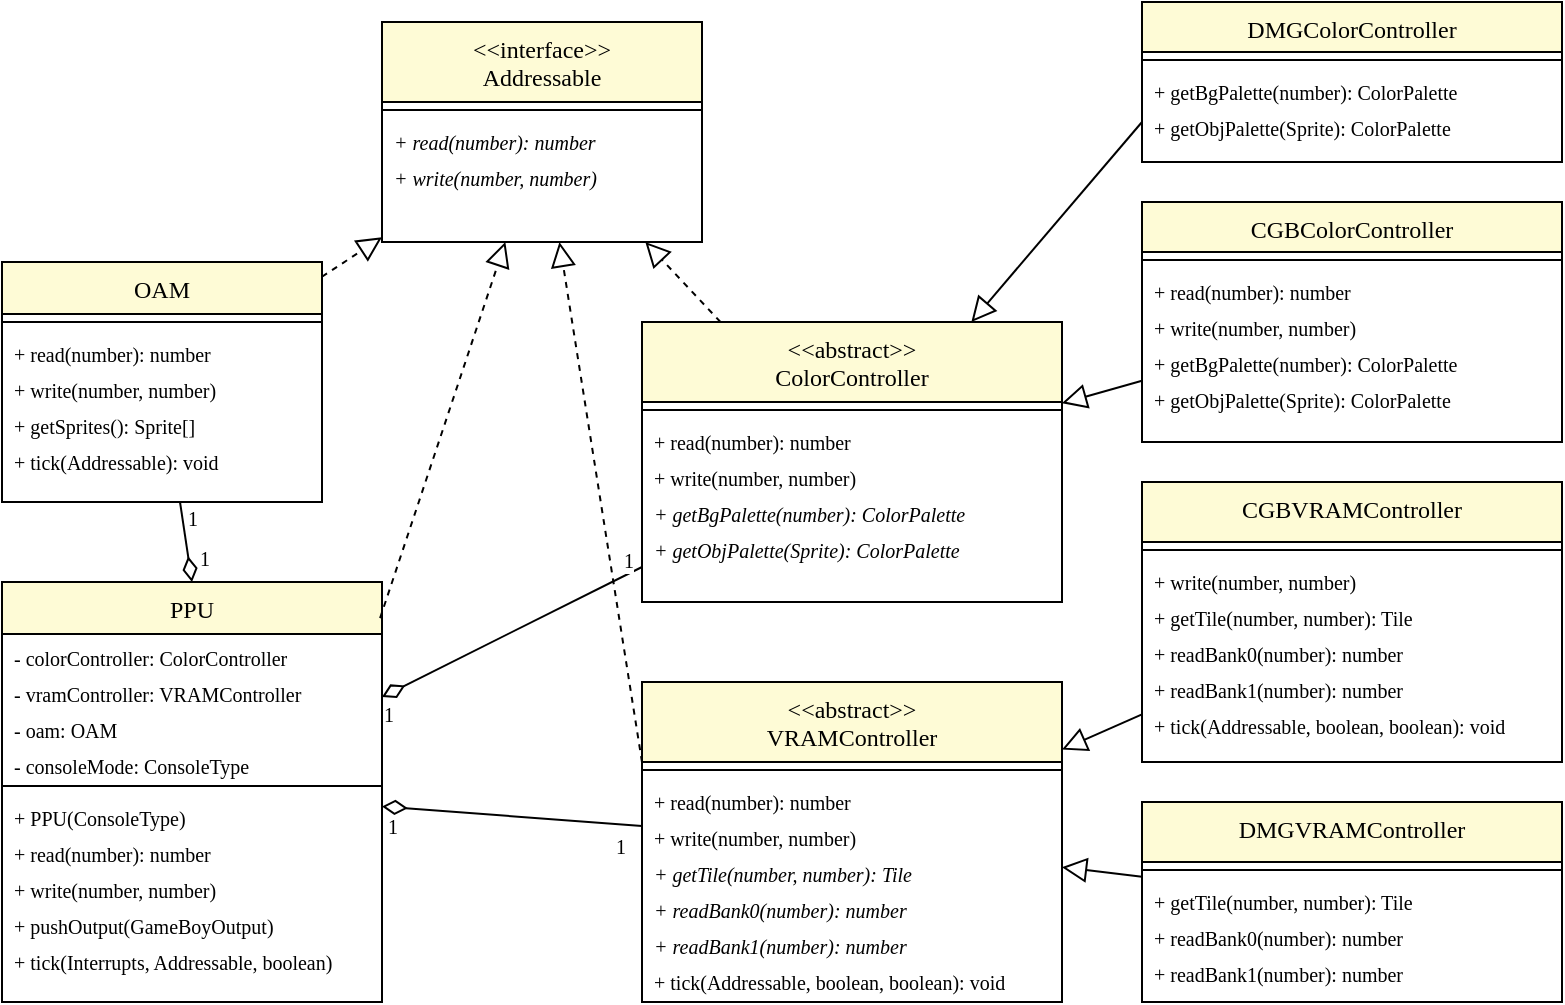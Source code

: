<mxfile version="20.8.16" type="device"><diagram id="C5RBs43oDa-KdzZeNtuy" name="Page-1"><mxGraphModel dx="1122" dy="855" grid="1" gridSize="10" guides="1" tooltips="1" connect="1" arrows="1" fold="1" page="1" pageScale="1" pageWidth="827" pageHeight="1169" math="0" shadow="0"><root><mxCell id="WIyWlLk6GJQsqaUBKTNV-0"/><mxCell id="WIyWlLk6GJQsqaUBKTNV-1" parent="WIyWlLk6GJQsqaUBKTNV-0"/><mxCell id="zkfFHV4jXpPFQw0GAbJ--0" value="&lt;&lt;interface&gt;&gt;&#10;Addressable" style="swimlane;fontStyle=0;align=center;verticalAlign=top;childLayout=stackLayout;horizontal=1;startSize=40;horizontalStack=0;resizeParent=1;resizeLast=0;collapsible=1;marginBottom=0;rounded=0;shadow=0;strokeWidth=1;fillColor=#FEFBD6;fontFamily=CMU Serif;" parent="WIyWlLk6GJQsqaUBKTNV-1" vertex="1"><mxGeometry x="190" y="160" width="160" height="110" as="geometry"><mxRectangle x="230" y="140" width="160" height="26" as="alternateBounds"/></mxGeometry></mxCell><mxCell id="zkfFHV4jXpPFQw0GAbJ--4" value="" style="line;html=1;strokeWidth=1;align=left;verticalAlign=middle;spacingTop=-1;spacingLeft=3;spacingRight=3;rotatable=0;labelPosition=right;points=[];portConstraint=eastwest;fontFamily=CMU Serif;" parent="zkfFHV4jXpPFQw0GAbJ--0" vertex="1"><mxGeometry y="40" width="160" height="8" as="geometry"/></mxCell><mxCell id="zkfFHV4jXpPFQw0GAbJ--5" value="+ read(number): number" style="text;align=left;verticalAlign=top;spacingLeft=4;spacingRight=4;overflow=hidden;rotatable=0;points=[[0,0.5],[1,0.5]];portConstraint=eastwest;fontSize=10;spacingTop=0;fontStyle=2;fontFamily=CMU Serif;" parent="zkfFHV4jXpPFQw0GAbJ--0" vertex="1"><mxGeometry y="48" width="160" height="18" as="geometry"/></mxCell><mxCell id="a1hHBw3XuL8nxydlDdLJ-0" value="+ write(number, number)" style="text;align=left;verticalAlign=top;spacingLeft=4;spacingRight=4;overflow=hidden;rotatable=0;points=[[0,0.5],[1,0.5]];portConstraint=eastwest;fontSize=10;fontStyle=2;fontFamily=CMU Serif;" parent="zkfFHV4jXpPFQw0GAbJ--0" vertex="1"><mxGeometry y="66" width="160" height="18" as="geometry"/></mxCell><mxCell id="a1hHBw3XuL8nxydlDdLJ-86" style="rounded=0;orthogonalLoop=1;jettySize=auto;html=1;exitX=0.5;exitY=0;exitDx=0;exitDy=0;fontSize=10;endArrow=none;endFill=0;endSize=10;startArrow=diamondThin;startFill=0;startSize=10;fontFamily=CMU Serif;" parent="WIyWlLk6GJQsqaUBKTNV-1" source="zkfFHV4jXpPFQw0GAbJ--6" target="a1hHBw3XuL8nxydlDdLJ-6" edge="1"><mxGeometry relative="1" as="geometry"/></mxCell><mxCell id="a1hHBw3XuL8nxydlDdLJ-102" value="1" style="edgeLabel;html=1;align=center;verticalAlign=middle;resizable=0;points=[];fontSize=10;fontFamily=CMU Serif;" parent="a1hHBw3XuL8nxydlDdLJ-86" vertex="1" connectable="0"><mxGeometry x="-0.944" y="1" relative="1" as="geometry"><mxPoint x="7" y="-11" as="offset"/></mxGeometry></mxCell><mxCell id="a1hHBw3XuL8nxydlDdLJ-103" value="1" style="edgeLabel;html=1;align=center;verticalAlign=middle;resizable=0;points=[];fontSize=10;fontFamily=CMU Serif;" parent="a1hHBw3XuL8nxydlDdLJ-86" vertex="1" connectable="0"><mxGeometry x="0.964" relative="1" as="geometry"><mxPoint x="6" y="7" as="offset"/></mxGeometry></mxCell><mxCell id="zkfFHV4jXpPFQw0GAbJ--6" value="PPU" style="swimlane;fontStyle=0;align=center;verticalAlign=top;childLayout=stackLayout;horizontal=1;startSize=26;horizontalStack=0;resizeParent=1;resizeLast=0;collapsible=1;marginBottom=0;rounded=0;shadow=0;strokeWidth=1;fillColor=#FEFBD6;fontFamily=CMU Serif;" parent="WIyWlLk6GJQsqaUBKTNV-1" vertex="1"><mxGeometry y="440" width="190" height="210" as="geometry"><mxRectangle x="130" y="380" width="160" height="26" as="alternateBounds"/></mxGeometry></mxCell><mxCell id="a1hHBw3XuL8nxydlDdLJ-76" value="- colorController: ColorController" style="text;align=left;verticalAlign=top;spacingLeft=4;spacingRight=4;overflow=hidden;rotatable=0;points=[[0,0.5],[1,0.5]];portConstraint=eastwest;fontSize=10;fontFamily=CMU Serif;" parent="zkfFHV4jXpPFQw0GAbJ--6" vertex="1"><mxGeometry y="26" width="190" height="18" as="geometry"/></mxCell><mxCell id="a1hHBw3XuL8nxydlDdLJ-78" value="- vramController: VRAMController" style="text;align=left;verticalAlign=top;spacingLeft=4;spacingRight=4;overflow=hidden;rotatable=0;points=[[0,0.5],[1,0.5]];portConstraint=eastwest;fontSize=10;fontFamily=CMU Serif;" parent="zkfFHV4jXpPFQw0GAbJ--6" vertex="1"><mxGeometry y="44" width="190" height="18" as="geometry"/></mxCell><mxCell id="a1hHBw3XuL8nxydlDdLJ-77" value="- oam: OAM" style="text;align=left;verticalAlign=top;spacingLeft=4;spacingRight=4;overflow=hidden;rotatable=0;points=[[0,0.5],[1,0.5]];portConstraint=eastwest;fontSize=10;fontFamily=CMU Serif;" parent="zkfFHV4jXpPFQw0GAbJ--6" vertex="1"><mxGeometry y="62" width="190" height="18" as="geometry"/></mxCell><mxCell id="a1hHBw3XuL8nxydlDdLJ-79" value="- consoleMode: ConsoleType" style="text;align=left;verticalAlign=top;spacingLeft=4;spacingRight=4;overflow=hidden;rotatable=0;points=[[0,0.5],[1,0.5]];portConstraint=eastwest;fontSize=10;fontFamily=CMU Serif;" parent="zkfFHV4jXpPFQw0GAbJ--6" vertex="1"><mxGeometry y="80" width="190" height="18" as="geometry"/></mxCell><mxCell id="zkfFHV4jXpPFQw0GAbJ--9" value="" style="line;html=1;strokeWidth=1;align=left;verticalAlign=middle;spacingTop=-1;spacingLeft=3;spacingRight=3;rotatable=0;labelPosition=right;points=[];portConstraint=eastwest;fontFamily=CMU Serif;" parent="zkfFHV4jXpPFQw0GAbJ--6" vertex="1"><mxGeometry y="98" width="190" height="8" as="geometry"/></mxCell><mxCell id="a1hHBw3XuL8nxydlDdLJ-74" value="+ PPU(ConsoleType)" style="text;align=left;verticalAlign=top;spacingLeft=4;spacingRight=4;overflow=hidden;rotatable=0;points=[[0,0.5],[1,0.5]];portConstraint=eastwest;fontSize=10;spacingTop=0;fontFamily=CMU Serif;" parent="zkfFHV4jXpPFQw0GAbJ--6" vertex="1"><mxGeometry y="106" width="190" height="18" as="geometry"/></mxCell><mxCell id="a1hHBw3XuL8nxydlDdLJ-70" value="+ read(number): number" style="text;align=left;verticalAlign=top;spacingLeft=4;spacingRight=4;overflow=hidden;rotatable=0;points=[[0,0.5],[1,0.5]];portConstraint=eastwest;fontSize=10;spacingTop=0;fontFamily=CMU Serif;" parent="zkfFHV4jXpPFQw0GAbJ--6" vertex="1"><mxGeometry y="124" width="190" height="18" as="geometry"/></mxCell><mxCell id="a1hHBw3XuL8nxydlDdLJ-71" value="+ write(number, number)" style="text;align=left;verticalAlign=top;spacingLeft=4;spacingRight=4;overflow=hidden;rotatable=0;points=[[0,0.5],[1,0.5]];portConstraint=eastwest;fontSize=10;fontFamily=CMU Serif;" parent="zkfFHV4jXpPFQw0GAbJ--6" vertex="1"><mxGeometry y="142" width="190" height="18" as="geometry"/></mxCell><mxCell id="a1hHBw3XuL8nxydlDdLJ-72" value="+ pushOutput(GameBoyOutput)" style="text;align=left;verticalAlign=top;spacingLeft=4;spacingRight=4;overflow=hidden;rotatable=0;points=[[0,0.5],[1,0.5]];portConstraint=eastwest;fontSize=10;fontFamily=CMU Serif;" parent="zkfFHV4jXpPFQw0GAbJ--6" vertex="1"><mxGeometry y="160" width="190" height="18" as="geometry"/></mxCell><mxCell id="a1hHBw3XuL8nxydlDdLJ-73" value="+ tick(Interrupts, Addressable, boolean)" style="text;align=left;verticalAlign=top;spacingLeft=4;spacingRight=4;overflow=hidden;rotatable=0;points=[[0,0.5],[1,0.5]];portConstraint=eastwest;fontSize=10;fontFamily=CMU Serif;" parent="zkfFHV4jXpPFQw0GAbJ--6" vertex="1"><mxGeometry y="178" width="190" height="18" as="geometry"/></mxCell><mxCell id="zkfFHV4jXpPFQw0GAbJ--12" value="" style="endArrow=block;endSize=10;endFill=0;shadow=0;strokeWidth=1;rounded=0;elbow=vertical;dashed=1;exitX=0.995;exitY=0.086;exitDx=0;exitDy=0;exitPerimeter=0;fontFamily=CMU Serif;" parent="WIyWlLk6GJQsqaUBKTNV-1" source="zkfFHV4jXpPFQw0GAbJ--6" target="zkfFHV4jXpPFQw0GAbJ--0" edge="1"><mxGeometry width="160" relative="1" as="geometry"><mxPoint x="240" y="133" as="sourcePoint"/><mxPoint x="240" y="133" as="targetPoint"/></mxGeometry></mxCell><mxCell id="zkfFHV4jXpPFQw0GAbJ--13" value="&lt;&lt;abstract&gt;&gt;&#10;ColorController" style="swimlane;fontStyle=0;align=center;verticalAlign=top;childLayout=stackLayout;horizontal=1;startSize=40;horizontalStack=0;resizeParent=1;resizeLast=0;collapsible=1;marginBottom=0;rounded=0;shadow=0;strokeWidth=1;fillColor=#FEFBD6;fontFamily=CMU Serif;" parent="WIyWlLk6GJQsqaUBKTNV-1" vertex="1"><mxGeometry x="320" y="310" width="210" height="140" as="geometry"><mxRectangle x="340" y="380" width="170" height="26" as="alternateBounds"/></mxGeometry></mxCell><mxCell id="zkfFHV4jXpPFQw0GAbJ--15" value="" style="line;html=1;strokeWidth=1;align=left;verticalAlign=middle;spacingTop=-1;spacingLeft=3;spacingRight=3;rotatable=0;labelPosition=right;points=[];portConstraint=eastwest;fontFamily=CMU Serif;" parent="zkfFHV4jXpPFQw0GAbJ--13" vertex="1"><mxGeometry y="40" width="210" height="8" as="geometry"/></mxCell><mxCell id="a1hHBw3XuL8nxydlDdLJ-20" value="+ read(number): number" style="text;align=left;verticalAlign=top;spacingLeft=4;spacingRight=4;overflow=hidden;rotatable=0;points=[[0,0.5],[1,0.5]];portConstraint=eastwest;fontSize=10;fontFamily=CMU Serif;" parent="zkfFHV4jXpPFQw0GAbJ--13" vertex="1"><mxGeometry y="48" width="210" height="18" as="geometry"/></mxCell><mxCell id="a1hHBw3XuL8nxydlDdLJ-21" value="+ write(number, number)" style="text;align=left;verticalAlign=top;spacingLeft=4;spacingRight=4;overflow=hidden;rotatable=0;points=[[0,0.5],[1,0.5]];portConstraint=eastwest;fontSize=10;fontFamily=CMU Serif;" parent="zkfFHV4jXpPFQw0GAbJ--13" vertex="1"><mxGeometry y="66" width="210" height="18" as="geometry"/></mxCell><mxCell id="a1hHBw3XuL8nxydlDdLJ-22" value="+ getBgPalette(number): ColorPalette" style="text;align=left;verticalAlign=top;spacingLeft=4;spacingRight=4;overflow=hidden;rotatable=0;points=[[0,0.5],[1,0.5]];portConstraint=eastwest;fontSize=10;fontStyle=2;fontFamily=CMU Serif;" parent="zkfFHV4jXpPFQw0GAbJ--13" vertex="1"><mxGeometry y="84" width="210" height="18" as="geometry"/></mxCell><mxCell id="a1hHBw3XuL8nxydlDdLJ-23" value="+ getObjPalette(Sprite): ColorPalette" style="text;align=left;verticalAlign=top;spacingLeft=4;spacingRight=4;overflow=hidden;rotatable=0;points=[[0,0.5],[1,0.5]];portConstraint=eastwest;fontSize=10;fontStyle=2;fontFamily=CMU Serif;" parent="zkfFHV4jXpPFQw0GAbJ--13" vertex="1"><mxGeometry y="102" width="210" height="18" as="geometry"/></mxCell><mxCell id="zkfFHV4jXpPFQw0GAbJ--16" value="" style="endArrow=block;endSize=10;endFill=0;shadow=0;strokeWidth=1;rounded=0;elbow=vertical;dashed=1;fontFamily=CMU Serif;" parent="WIyWlLk6GJQsqaUBKTNV-1" source="zkfFHV4jXpPFQw0GAbJ--13" target="zkfFHV4jXpPFQw0GAbJ--0" edge="1"><mxGeometry width="160" relative="1" as="geometry"><mxPoint x="250" y="303" as="sourcePoint"/><mxPoint x="350" y="201" as="targetPoint"/></mxGeometry></mxCell><mxCell id="a1hHBw3XuL8nxydlDdLJ-3" value="&lt;&lt;abstract&gt;&gt;&#10;VRAMController" style="swimlane;fontStyle=0;align=center;verticalAlign=top;childLayout=stackLayout;horizontal=1;startSize=40;horizontalStack=0;resizeParent=1;resizeLast=0;collapsible=1;marginBottom=0;rounded=0;shadow=0;strokeWidth=1;fillColor=#FEFBD6;fontFamily=CMU Serif;" parent="WIyWlLk6GJQsqaUBKTNV-1" vertex="1"><mxGeometry x="320" y="490" width="210" height="160" as="geometry"><mxRectangle x="340" y="380" width="170" height="26" as="alternateBounds"/></mxGeometry></mxCell><mxCell id="a1hHBw3XuL8nxydlDdLJ-5" value="" style="line;html=1;strokeWidth=1;align=left;verticalAlign=middle;spacingTop=-1;spacingLeft=3;spacingRight=3;rotatable=0;labelPosition=right;points=[];portConstraint=eastwest;fontFamily=CMU Serif;" parent="a1hHBw3XuL8nxydlDdLJ-3" vertex="1"><mxGeometry y="40" width="210" height="8" as="geometry"/></mxCell><mxCell id="a1hHBw3XuL8nxydlDdLJ-24" value="+ read(number): number" style="text;align=left;verticalAlign=top;spacingLeft=4;spacingRight=4;overflow=hidden;rotatable=0;points=[[0,0.5],[1,0.5]];portConstraint=eastwest;fontSize=10;fontFamily=CMU Serif;" parent="a1hHBw3XuL8nxydlDdLJ-3" vertex="1"><mxGeometry y="48" width="210" height="18" as="geometry"/></mxCell><mxCell id="a1hHBw3XuL8nxydlDdLJ-25" value="+ write(number, number)" style="text;align=left;verticalAlign=top;spacingLeft=4;spacingRight=4;overflow=hidden;rotatable=0;points=[[0,0.5],[1,0.5]];portConstraint=eastwest;fontSize=10;fontFamily=CMU Serif;" parent="a1hHBw3XuL8nxydlDdLJ-3" vertex="1"><mxGeometry y="66" width="210" height="18" as="geometry"/></mxCell><mxCell id="a1hHBw3XuL8nxydlDdLJ-26" value="+ getTile(number, number): Tile" style="text;align=left;verticalAlign=top;spacingLeft=4;spacingRight=4;overflow=hidden;rotatable=0;points=[[0,0.5],[1,0.5]];portConstraint=eastwest;fontSize=10;fontStyle=2;fontFamily=CMU Serif;" parent="a1hHBw3XuL8nxydlDdLJ-3" vertex="1"><mxGeometry y="84" width="210" height="18" as="geometry"/></mxCell><mxCell id="a1hHBw3XuL8nxydlDdLJ-27" value="+ readBank0(number): number" style="text;align=left;verticalAlign=top;spacingLeft=4;spacingRight=4;overflow=hidden;rotatable=0;points=[[0,0.5],[1,0.5]];portConstraint=eastwest;fontSize=10;fontStyle=2;fontFamily=CMU Serif;" parent="a1hHBw3XuL8nxydlDdLJ-3" vertex="1"><mxGeometry y="102" width="210" height="18" as="geometry"/></mxCell><mxCell id="a1hHBw3XuL8nxydlDdLJ-28" value="+ readBank1(number): number" style="text;align=left;verticalAlign=top;spacingLeft=4;spacingRight=4;overflow=hidden;rotatable=0;points=[[0,0.5],[1,0.5]];portConstraint=eastwest;fontSize=10;fontStyle=2;fontFamily=CMU Serif;" parent="a1hHBw3XuL8nxydlDdLJ-3" vertex="1"><mxGeometry y="120" width="210" height="18" as="geometry"/></mxCell><mxCell id="a1hHBw3XuL8nxydlDdLJ-29" value="+ tick(Addressable, boolean, boolean): void" style="text;align=left;verticalAlign=top;spacingLeft=4;spacingRight=4;overflow=hidden;rotatable=0;points=[[0,0.5],[1,0.5]];portConstraint=eastwest;fontSize=10;fontFamily=CMU Serif;" parent="a1hHBw3XuL8nxydlDdLJ-3" vertex="1"><mxGeometry y="138" width="210" height="18" as="geometry"/></mxCell><mxCell id="a1hHBw3XuL8nxydlDdLJ-6" value="OAM" style="swimlane;fontStyle=0;align=center;verticalAlign=top;childLayout=stackLayout;horizontal=1;startSize=26;horizontalStack=0;resizeParent=1;resizeLast=0;collapsible=1;marginBottom=0;rounded=0;shadow=0;strokeWidth=1;fillColor=#FEFBD6;fontFamily=CMU Serif;" parent="WIyWlLk6GJQsqaUBKTNV-1" vertex="1"><mxGeometry y="280" width="160" height="120" as="geometry"><mxRectangle x="340" y="380" width="170" height="26" as="alternateBounds"/></mxGeometry></mxCell><mxCell id="a1hHBw3XuL8nxydlDdLJ-8" value="" style="line;html=1;strokeWidth=1;align=left;verticalAlign=middle;spacingTop=-1;spacingLeft=3;spacingRight=3;rotatable=0;labelPosition=right;points=[];portConstraint=eastwest;fontFamily=CMU Serif;" parent="a1hHBw3XuL8nxydlDdLJ-6" vertex="1"><mxGeometry y="26" width="160" height="8" as="geometry"/></mxCell><mxCell id="a1hHBw3XuL8nxydlDdLJ-30" value="+ read(number): number" style="text;align=left;verticalAlign=top;spacingLeft=4;spacingRight=4;overflow=hidden;rotatable=0;points=[[0,0.5],[1,0.5]];portConstraint=eastwest;fontSize=10;fontFamily=CMU Serif;" parent="a1hHBw3XuL8nxydlDdLJ-6" vertex="1"><mxGeometry y="34" width="160" height="18" as="geometry"/></mxCell><mxCell id="a1hHBw3XuL8nxydlDdLJ-31" value="+ write(number, number)" style="text;align=left;verticalAlign=top;spacingLeft=4;spacingRight=4;overflow=hidden;rotatable=0;points=[[0,0.5],[1,0.5]];portConstraint=eastwest;fontSize=10;fontFamily=CMU Serif;" parent="a1hHBw3XuL8nxydlDdLJ-6" vertex="1"><mxGeometry y="52" width="160" height="18" as="geometry"/></mxCell><mxCell id="a1hHBw3XuL8nxydlDdLJ-33" value="+ getSprites(): Sprite[]" style="text;align=left;verticalAlign=top;spacingLeft=4;spacingRight=4;overflow=hidden;rotatable=0;points=[[0,0.5],[1,0.5]];portConstraint=eastwest;fontSize=10;fontFamily=CMU Serif;" parent="a1hHBw3XuL8nxydlDdLJ-6" vertex="1"><mxGeometry y="70" width="160" height="18" as="geometry"/></mxCell><mxCell id="a1hHBw3XuL8nxydlDdLJ-32" value="+ tick(Addressable): void" style="text;align=left;verticalAlign=top;spacingLeft=4;spacingRight=4;overflow=hidden;rotatable=0;points=[[0,0.5],[1,0.5]];portConstraint=eastwest;fontSize=10;fontFamily=CMU Serif;" parent="a1hHBw3XuL8nxydlDdLJ-6" vertex="1"><mxGeometry y="88" width="160" height="18" as="geometry"/></mxCell><mxCell id="a1hHBw3XuL8nxydlDdLJ-10" value="" style="endArrow=block;endSize=10;endFill=0;shadow=0;strokeWidth=1;rounded=0;elbow=vertical;dashed=1;startArrow=none;exitX=0;exitY=0.25;exitDx=0;exitDy=0;fontFamily=CMU Serif;" parent="WIyWlLk6GJQsqaUBKTNV-1" source="a1hHBw3XuL8nxydlDdLJ-3" target="zkfFHV4jXpPFQw0GAbJ--0" edge="1"><mxGeometry width="160" relative="1" as="geometry"><mxPoint x="412.453" y="360" as="sourcePoint"/><mxPoint x="220" y="150" as="targetPoint"/></mxGeometry></mxCell><mxCell id="a1hHBw3XuL8nxydlDdLJ-11" value="" style="endArrow=block;endSize=10;endFill=0;shadow=0;strokeWidth=1;rounded=0;elbow=vertical;dashed=1;fontFamily=CMU Serif;" parent="WIyWlLk6GJQsqaUBKTNV-1" source="a1hHBw3XuL8nxydlDdLJ-6" target="zkfFHV4jXpPFQw0GAbJ--0" edge="1"><mxGeometry width="160" relative="1" as="geometry"><mxPoint x="690" y="260" as="sourcePoint"/><mxPoint x="350" y="170" as="targetPoint"/></mxGeometry></mxCell><mxCell id="a1hHBw3XuL8nxydlDdLJ-48" style="rounded=0;orthogonalLoop=1;jettySize=auto;html=1;fontSize=10;endArrow=block;endFill=0;endSize=10;exitX=0;exitY=0.5;exitDx=0;exitDy=0;fontFamily=CMU Serif;" parent="WIyWlLk6GJQsqaUBKTNV-1" source="a1hHBw3XuL8nxydlDdLJ-39" target="zkfFHV4jXpPFQw0GAbJ--13" edge="1"><mxGeometry relative="1" as="geometry"><mxPoint x="570" y="220" as="sourcePoint"/></mxGeometry></mxCell><mxCell id="a1hHBw3XuL8nxydlDdLJ-34" value="DMGColorController" style="swimlane;fontStyle=0;align=center;verticalAlign=top;childLayout=stackLayout;horizontal=1;startSize=25;horizontalStack=0;resizeParent=1;resizeLast=0;collapsible=1;marginBottom=0;rounded=0;shadow=0;strokeWidth=1;fillColor=#FEFBD6;fontFamily=CMU Serif;" parent="WIyWlLk6GJQsqaUBKTNV-1" vertex="1"><mxGeometry x="570" y="150" width="210" height="80" as="geometry"><mxRectangle x="340" y="380" width="170" height="26" as="alternateBounds"/></mxGeometry></mxCell><mxCell id="a1hHBw3XuL8nxydlDdLJ-35" value="" style="line;html=1;strokeWidth=1;align=left;verticalAlign=middle;spacingTop=-1;spacingLeft=3;spacingRight=3;rotatable=0;labelPosition=right;points=[];portConstraint=eastwest;fontFamily=CMU Serif;" parent="a1hHBw3XuL8nxydlDdLJ-34" vertex="1"><mxGeometry y="25" width="210" height="8" as="geometry"/></mxCell><mxCell id="a1hHBw3XuL8nxydlDdLJ-38" value="+ getBgPalette(number): ColorPalette" style="text;align=left;verticalAlign=top;spacingLeft=4;spacingRight=4;overflow=hidden;rotatable=0;points=[[0,0.5],[1,0.5]];portConstraint=eastwest;fontSize=10;fontFamily=CMU Serif;" parent="a1hHBw3XuL8nxydlDdLJ-34" vertex="1"><mxGeometry y="33" width="210" height="18" as="geometry"/></mxCell><mxCell id="a1hHBw3XuL8nxydlDdLJ-39" value="+ getObjPalette(Sprite): ColorPalette" style="text;align=left;verticalAlign=top;spacingLeft=4;spacingRight=4;overflow=hidden;rotatable=0;points=[[0,0.5],[1,0.5]];portConstraint=eastwest;fontSize=10;fontFamily=CMU Serif;" parent="a1hHBw3XuL8nxydlDdLJ-34" vertex="1"><mxGeometry y="51" width="210" height="18" as="geometry"/></mxCell><mxCell id="a1hHBw3XuL8nxydlDdLJ-49" style="rounded=0;orthogonalLoop=1;jettySize=auto;html=1;fontSize=10;endArrow=block;endFill=0;endSize=10;fontFamily=CMU Serif;" parent="WIyWlLk6GJQsqaUBKTNV-1" source="a1hHBw3XuL8nxydlDdLJ-41" target="zkfFHV4jXpPFQw0GAbJ--13" edge="1"><mxGeometry relative="1" as="geometry"><mxPoint x="620" y="160" as="sourcePoint"/><mxPoint x="535" y="270" as="targetPoint"/></mxGeometry></mxCell><mxCell id="a1hHBw3XuL8nxydlDdLJ-41" value="CGBColorController" style="swimlane;fontStyle=0;align=center;verticalAlign=top;childLayout=stackLayout;horizontal=1;startSize=25;horizontalStack=0;resizeParent=1;resizeLast=0;collapsible=1;marginBottom=0;rounded=0;shadow=0;strokeWidth=1;fillColor=#FEFBD6;fontFamily=CMU Serif;" parent="WIyWlLk6GJQsqaUBKTNV-1" vertex="1"><mxGeometry x="570" y="250" width="210" height="120" as="geometry"><mxRectangle x="340" y="380" width="170" height="26" as="alternateBounds"/></mxGeometry></mxCell><mxCell id="a1hHBw3XuL8nxydlDdLJ-42" value="" style="line;html=1;strokeWidth=1;align=left;verticalAlign=middle;spacingTop=-1;spacingLeft=3;spacingRight=3;rotatable=0;labelPosition=right;points=[];portConstraint=eastwest;fontFamily=CMU Serif;" parent="a1hHBw3XuL8nxydlDdLJ-41" vertex="1"><mxGeometry y="25" width="210" height="8" as="geometry"/></mxCell><mxCell id="a1hHBw3XuL8nxydlDdLJ-43" value="+ read(number): number" style="text;align=left;verticalAlign=top;spacingLeft=4;spacingRight=4;overflow=hidden;rotatable=0;points=[[0,0.5],[1,0.5]];portConstraint=eastwest;fontSize=10;fontFamily=CMU Serif;" parent="a1hHBw3XuL8nxydlDdLJ-41" vertex="1"><mxGeometry y="33" width="210" height="18" as="geometry"/></mxCell><mxCell id="a1hHBw3XuL8nxydlDdLJ-44" value="+ write(number, number)" style="text;align=left;verticalAlign=top;spacingLeft=4;spacingRight=4;overflow=hidden;rotatable=0;points=[[0,0.5],[1,0.5]];portConstraint=eastwest;fontSize=10;fontFamily=CMU Serif;" parent="a1hHBw3XuL8nxydlDdLJ-41" vertex="1"><mxGeometry y="51" width="210" height="18" as="geometry"/></mxCell><mxCell id="a1hHBw3XuL8nxydlDdLJ-45" value="+ getBgPalette(number): ColorPalette" style="text;align=left;verticalAlign=top;spacingLeft=4;spacingRight=4;overflow=hidden;rotatable=0;points=[[0,0.5],[1,0.5]];portConstraint=eastwest;fontSize=10;fontFamily=CMU Serif;" parent="a1hHBw3XuL8nxydlDdLJ-41" vertex="1"><mxGeometry y="69" width="210" height="18" as="geometry"/></mxCell><mxCell id="a1hHBw3XuL8nxydlDdLJ-46" value="+ getObjPalette(Sprite): ColorPalette" style="text;align=left;verticalAlign=top;spacingLeft=4;spacingRight=4;overflow=hidden;rotatable=0;points=[[0,0.5],[1,0.5]];portConstraint=eastwest;fontSize=10;fontFamily=CMU Serif;" parent="a1hHBw3XuL8nxydlDdLJ-41" vertex="1"><mxGeometry y="87" width="210" height="18" as="geometry"/></mxCell><mxCell id="a1hHBw3XuL8nxydlDdLJ-59" style="rounded=0;orthogonalLoop=1;jettySize=auto;html=1;fontSize=10;endArrow=block;endFill=0;endSize=10;fontFamily=CMU Serif;" parent="WIyWlLk6GJQsqaUBKTNV-1" source="a1hHBw3XuL8nxydlDdLJ-51" target="a1hHBw3XuL8nxydlDdLJ-3" edge="1"><mxGeometry relative="1" as="geometry"/></mxCell><mxCell id="a1hHBw3XuL8nxydlDdLJ-51" value="DMGVRAMController" style="swimlane;fontStyle=0;align=center;verticalAlign=top;childLayout=stackLayout;horizontal=1;startSize=30;horizontalStack=0;resizeParent=1;resizeLast=0;collapsible=1;marginBottom=0;rounded=0;shadow=0;strokeWidth=1;fillColor=#FEFBD6;fontFamily=CMU Serif;" parent="WIyWlLk6GJQsqaUBKTNV-1" vertex="1"><mxGeometry x="570" y="550" width="210" height="100" as="geometry"><mxRectangle x="340" y="380" width="170" height="26" as="alternateBounds"/></mxGeometry></mxCell><mxCell id="a1hHBw3XuL8nxydlDdLJ-52" value="" style="line;html=1;strokeWidth=1;align=left;verticalAlign=middle;spacingTop=-1;spacingLeft=3;spacingRight=3;rotatable=0;labelPosition=right;points=[];portConstraint=eastwest;fontFamily=CMU Serif;" parent="a1hHBw3XuL8nxydlDdLJ-51" vertex="1"><mxGeometry y="30" width="210" height="8" as="geometry"/></mxCell><mxCell id="a1hHBw3XuL8nxydlDdLJ-55" value="+ getTile(number, number): Tile" style="text;align=left;verticalAlign=top;spacingLeft=4;spacingRight=4;overflow=hidden;rotatable=0;points=[[0,0.5],[1,0.5]];portConstraint=eastwest;fontSize=10;fontFamily=CMU Serif;" parent="a1hHBw3XuL8nxydlDdLJ-51" vertex="1"><mxGeometry y="38" width="210" height="18" as="geometry"/></mxCell><mxCell id="a1hHBw3XuL8nxydlDdLJ-56" value="+ readBank0(number): number" style="text;align=left;verticalAlign=top;spacingLeft=4;spacingRight=4;overflow=hidden;rotatable=0;points=[[0,0.5],[1,0.5]];portConstraint=eastwest;fontSize=10;fontFamily=CMU Serif;" parent="a1hHBw3XuL8nxydlDdLJ-51" vertex="1"><mxGeometry y="56" width="210" height="18" as="geometry"/></mxCell><mxCell id="a1hHBw3XuL8nxydlDdLJ-57" value="+ readBank1(number): number" style="text;align=left;verticalAlign=top;spacingLeft=4;spacingRight=4;overflow=hidden;rotatable=0;points=[[0,0.5],[1,0.5]];portConstraint=eastwest;fontSize=10;fontFamily=CMU Serif;" parent="a1hHBw3XuL8nxydlDdLJ-51" vertex="1"><mxGeometry y="74" width="210" height="18" as="geometry"/></mxCell><mxCell id="a1hHBw3XuL8nxydlDdLJ-68" style="rounded=0;orthogonalLoop=1;jettySize=auto;html=1;fontSize=10;endArrow=block;endFill=0;endSize=10;fontFamily=CMU Serif;" parent="WIyWlLk6GJQsqaUBKTNV-1" source="a1hHBw3XuL8nxydlDdLJ-60" target="a1hHBw3XuL8nxydlDdLJ-3" edge="1"><mxGeometry relative="1" as="geometry"/></mxCell><mxCell id="a1hHBw3XuL8nxydlDdLJ-60" value="CGBVRAMController" style="swimlane;fontStyle=0;align=center;verticalAlign=top;childLayout=stackLayout;horizontal=1;startSize=30;horizontalStack=0;resizeParent=1;resizeLast=0;collapsible=1;marginBottom=0;rounded=0;shadow=0;strokeWidth=1;fillColor=#FEFBD6;fontFamily=CMU Serif;" parent="WIyWlLk6GJQsqaUBKTNV-1" vertex="1"><mxGeometry x="570" y="390" width="210" height="140" as="geometry"><mxRectangle x="340" y="380" width="170" height="26" as="alternateBounds"/></mxGeometry></mxCell><mxCell id="a1hHBw3XuL8nxydlDdLJ-61" value="" style="line;html=1;strokeWidth=1;align=left;verticalAlign=middle;spacingTop=-1;spacingLeft=3;spacingRight=3;rotatable=0;labelPosition=right;points=[];portConstraint=eastwest;fontFamily=CMU Serif;" parent="a1hHBw3XuL8nxydlDdLJ-60" vertex="1"><mxGeometry y="30" width="210" height="8" as="geometry"/></mxCell><mxCell id="a1hHBw3XuL8nxydlDdLJ-63" value="+ write(number, number)" style="text;align=left;verticalAlign=top;spacingLeft=4;spacingRight=4;overflow=hidden;rotatable=0;points=[[0,0.5],[1,0.5]];portConstraint=eastwest;fontSize=10;fontFamily=CMU Serif;" parent="a1hHBw3XuL8nxydlDdLJ-60" vertex="1"><mxGeometry y="38" width="210" height="18" as="geometry"/></mxCell><mxCell id="a1hHBw3XuL8nxydlDdLJ-64" value="+ getTile(number, number): Tile" style="text;align=left;verticalAlign=top;spacingLeft=4;spacingRight=4;overflow=hidden;rotatable=0;points=[[0,0.5],[1,0.5]];portConstraint=eastwest;fontSize=10;fontFamily=CMU Serif;" parent="a1hHBw3XuL8nxydlDdLJ-60" vertex="1"><mxGeometry y="56" width="210" height="18" as="geometry"/></mxCell><mxCell id="a1hHBw3XuL8nxydlDdLJ-65" value="+ readBank0(number): number" style="text;align=left;verticalAlign=top;spacingLeft=4;spacingRight=4;overflow=hidden;rotatable=0;points=[[0,0.5],[1,0.5]];portConstraint=eastwest;fontSize=10;fontFamily=CMU Serif;" parent="a1hHBw3XuL8nxydlDdLJ-60" vertex="1"><mxGeometry y="74" width="210" height="18" as="geometry"/></mxCell><mxCell id="a1hHBw3XuL8nxydlDdLJ-66" value="+ readBank1(number): number" style="text;align=left;verticalAlign=top;spacingLeft=4;spacingRight=4;overflow=hidden;rotatable=0;points=[[0,0.5],[1,0.5]];portConstraint=eastwest;fontSize=10;fontFamily=CMU Serif;" parent="a1hHBw3XuL8nxydlDdLJ-60" vertex="1"><mxGeometry y="92" width="210" height="18" as="geometry"/></mxCell><mxCell id="a1hHBw3XuL8nxydlDdLJ-67" value="+ tick(Addressable, boolean, boolean): void" style="text;align=left;verticalAlign=top;spacingLeft=4;spacingRight=4;overflow=hidden;rotatable=0;points=[[0,0.5],[1,0.5]];portConstraint=eastwest;fontSize=10;fontFamily=CMU Serif;" parent="a1hHBw3XuL8nxydlDdLJ-60" vertex="1"><mxGeometry y="110" width="210" height="18" as="geometry"/></mxCell><mxCell id="a1hHBw3XuL8nxydlDdLJ-92" style="rounded=0;orthogonalLoop=1;jettySize=auto;html=1;fontSize=10;startArrow=diamondThin;startFill=0;endArrow=none;endFill=0;startSize=10;endSize=10;fontFamily=CMU Serif;" parent="WIyWlLk6GJQsqaUBKTNV-1" source="zkfFHV4jXpPFQw0GAbJ--6" target="zkfFHV4jXpPFQw0GAbJ--13" edge="1"><mxGeometry relative="1" as="geometry"/></mxCell><mxCell id="a1hHBw3XuL8nxydlDdLJ-106" value="1" style="edgeLabel;html=1;align=center;verticalAlign=middle;resizable=0;points=[];fontSize=10;fontFamily=CMU Serif;" parent="a1hHBw3XuL8nxydlDdLJ-92" vertex="1" connectable="0"><mxGeometry x="0.969" y="1" relative="1" as="geometry"><mxPoint x="-5" y="-4" as="offset"/></mxGeometry></mxCell><mxCell id="a1hHBw3XuL8nxydlDdLJ-107" value="1" style="edgeLabel;html=1;align=center;verticalAlign=middle;resizable=0;points=[];fontSize=10;fontFamily=CMU Serif;" parent="a1hHBw3XuL8nxydlDdLJ-92" vertex="1" connectable="0"><mxGeometry x="-0.957" y="-1" relative="1" as="geometry"><mxPoint y="9" as="offset"/></mxGeometry></mxCell><mxCell id="a1hHBw3XuL8nxydlDdLJ-95" style="rounded=0;orthogonalLoop=1;jettySize=auto;html=1;fontSize=10;startArrow=diamondThin;startFill=0;endArrow=none;endFill=0;startSize=10;endSize=10;fontFamily=CMU Serif;" parent="WIyWlLk6GJQsqaUBKTNV-1" source="zkfFHV4jXpPFQw0GAbJ--6" target="a1hHBw3XuL8nxydlDdLJ-3" edge="1"><mxGeometry relative="1" as="geometry"><mxPoint x="170" y="490.0" as="sourcePoint"/><mxPoint x="430" y="560" as="targetPoint"/></mxGeometry></mxCell><mxCell id="a1hHBw3XuL8nxydlDdLJ-104" value="1" style="edgeLabel;html=1;align=center;verticalAlign=middle;resizable=0;points=[];fontSize=10;fontFamily=CMU Serif;" parent="a1hHBw3XuL8nxydlDdLJ-95" vertex="1" connectable="0"><mxGeometry x="-0.932" y="-2" relative="1" as="geometry"><mxPoint y="7" as="offset"/></mxGeometry></mxCell><mxCell id="a1hHBw3XuL8nxydlDdLJ-105" value="1" style="edgeLabel;html=1;align=center;verticalAlign=middle;resizable=0;points=[];fontSize=10;fontFamily=CMU Serif;" parent="a1hHBw3XuL8nxydlDdLJ-95" vertex="1" connectable="0"><mxGeometry x="0.949" y="1" relative="1" as="geometry"><mxPoint x="-8" y="11" as="offset"/></mxGeometry></mxCell></root></mxGraphModel></diagram></mxfile>